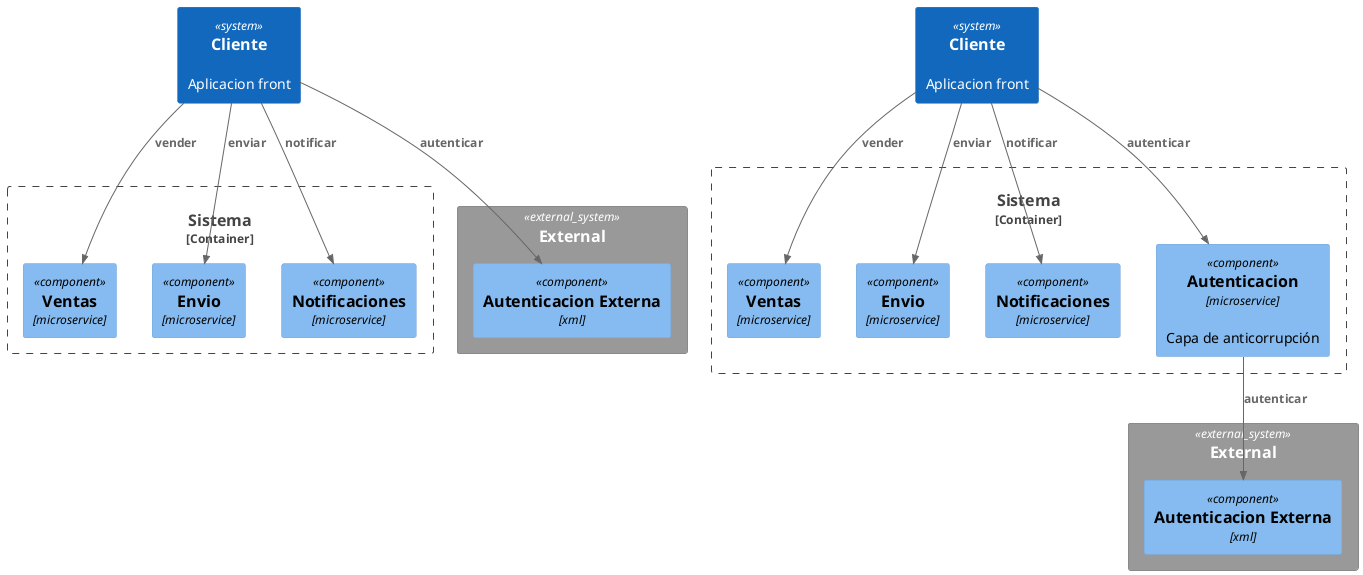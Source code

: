 @startuml "Anticorruption"
!include <C4/C4_Component>

System(cliente, "Cliente", "Aplicacion front")

Container_Boundary(micro, "Sistema"){
    Component(ventas,"Ventas", "microservice", "")
    Component(envio,"Envio", "microservice", "")
    Component(notifi,"Notificaciones", "microservice", "")

    Rel(cliente, ventas, "vender")
    Rel(cliente, envio, "enviar")
    Rel(cliente, notifi, "notificar")

}

System_Ext(ext,"External"){
    Component(authExt,"Autenticacion Externa", "xml", "")
}

Rel(cliente, authExt, "autenticar")


System(cliente1, "Cliente", "Aplicacion front")

Container_Boundary(micro1, "Sistema"){
    Component(ventas1,"Ventas", "microservice", "")
    Component(envio1,"Envio", "microservice", "")
    Component(notifi1,"Notificaciones", "microservice", "")

    Component(aut1,"Autenticacion", "microservice", "Capa de anticorrupción")

    Rel(cliente1, ventas1, "vender")
    Rel(cliente1, envio1, "enviar")
    Rel(cliente1, notifi1, "notificar")
    Rel(cliente1, aut1, "autenticar")

}

System_Ext(ext1,"External"){
    Component(authExt1,"Autenticacion Externa", "xml", "")
}

Rel(aut1, authExt1, "autenticar")

@enduml